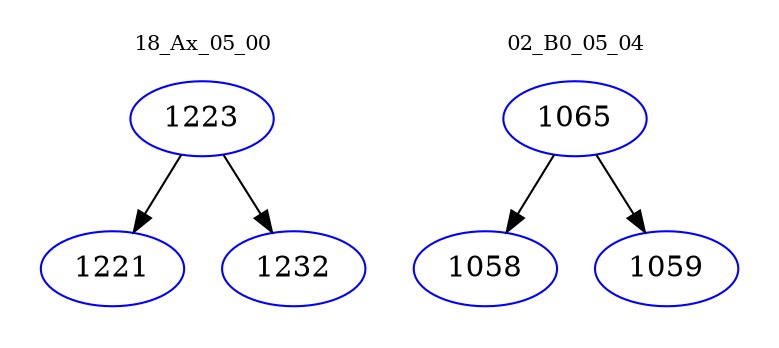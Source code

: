 digraph{
subgraph cluster_0 {
color = white
label = "18_Ax_05_00";
fontsize=10;
T0_1223 [label="1223", color="blue"]
T0_1223 -> T0_1221 [color="black"]
T0_1221 [label="1221", color="blue"]
T0_1223 -> T0_1232 [color="black"]
T0_1232 [label="1232", color="blue"]
}
subgraph cluster_1 {
color = white
label = "02_B0_05_04";
fontsize=10;
T1_1065 [label="1065", color="blue"]
T1_1065 -> T1_1058 [color="black"]
T1_1058 [label="1058", color="blue"]
T1_1065 -> T1_1059 [color="black"]
T1_1059 [label="1059", color="blue"]
}
}
